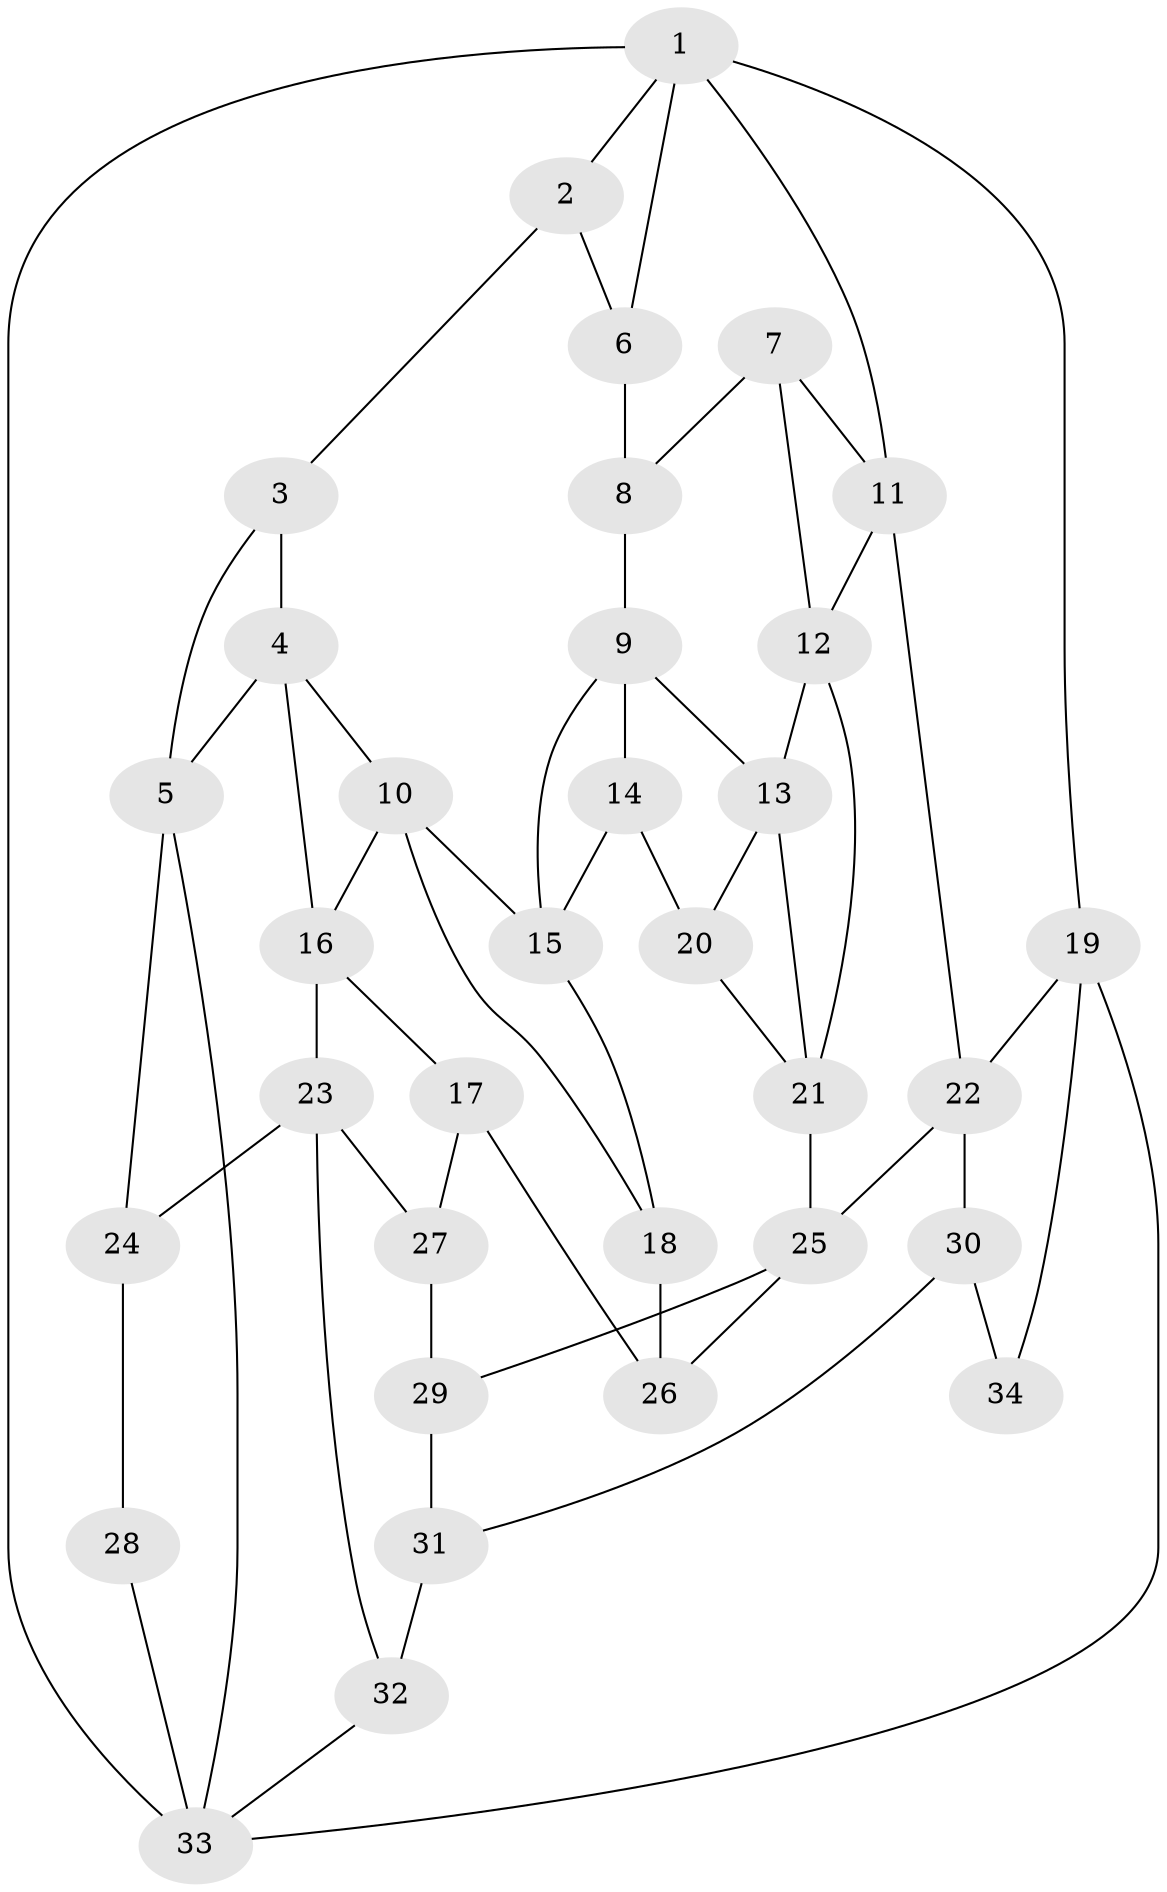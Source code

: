 // original degree distribution, {3: 0.030303030303030304, 4: 0.25757575757575757, 5: 0.48484848484848486, 6: 0.22727272727272727}
// Generated by graph-tools (version 1.1) at 2025/03/03/09/25 03:03:28]
// undirected, 34 vertices, 59 edges
graph export_dot {
graph [start="1"]
  node [color=gray90,style=filled];
  1;
  2;
  3;
  4;
  5;
  6;
  7;
  8;
  9;
  10;
  11;
  12;
  13;
  14;
  15;
  16;
  17;
  18;
  19;
  20;
  21;
  22;
  23;
  24;
  25;
  26;
  27;
  28;
  29;
  30;
  31;
  32;
  33;
  34;
  1 -- 2 [weight=1.0];
  1 -- 6 [weight=1.0];
  1 -- 11 [weight=1.0];
  1 -- 19 [weight=1.0];
  1 -- 33 [weight=1.0];
  2 -- 3 [weight=1.0];
  2 -- 6 [weight=1.0];
  3 -- 4 [weight=1.0];
  3 -- 5 [weight=1.0];
  4 -- 5 [weight=1.0];
  4 -- 10 [weight=1.0];
  4 -- 16 [weight=1.0];
  5 -- 24 [weight=1.0];
  5 -- 33 [weight=1.0];
  6 -- 8 [weight=2.0];
  7 -- 8 [weight=1.0];
  7 -- 11 [weight=1.0];
  7 -- 12 [weight=1.0];
  8 -- 9 [weight=1.0];
  9 -- 13 [weight=1.0];
  9 -- 14 [weight=1.0];
  9 -- 15 [weight=1.0];
  10 -- 15 [weight=1.0];
  10 -- 16 [weight=1.0];
  10 -- 18 [weight=1.0];
  11 -- 12 [weight=1.0];
  11 -- 22 [weight=1.0];
  12 -- 13 [weight=1.0];
  12 -- 21 [weight=1.0];
  13 -- 20 [weight=1.0];
  13 -- 21 [weight=1.0];
  14 -- 15 [weight=1.0];
  14 -- 20 [weight=2.0];
  15 -- 18 [weight=1.0];
  16 -- 17 [weight=1.0];
  16 -- 23 [weight=1.0];
  17 -- 26 [weight=1.0];
  17 -- 27 [weight=1.0];
  18 -- 26 [weight=2.0];
  19 -- 22 [weight=1.0];
  19 -- 33 [weight=1.0];
  19 -- 34 [weight=2.0];
  20 -- 21 [weight=1.0];
  21 -- 25 [weight=1.0];
  22 -- 25 [weight=1.0];
  22 -- 30 [weight=1.0];
  23 -- 24 [weight=1.0];
  23 -- 27 [weight=1.0];
  23 -- 32 [weight=1.0];
  24 -- 28 [weight=2.0];
  25 -- 26 [weight=1.0];
  25 -- 29 [weight=1.0];
  27 -- 29 [weight=2.0];
  28 -- 33 [weight=2.0];
  29 -- 31 [weight=1.0];
  30 -- 31 [weight=1.0];
  30 -- 34 [weight=2.0];
  31 -- 32 [weight=2.0];
  32 -- 33 [weight=1.0];
}
